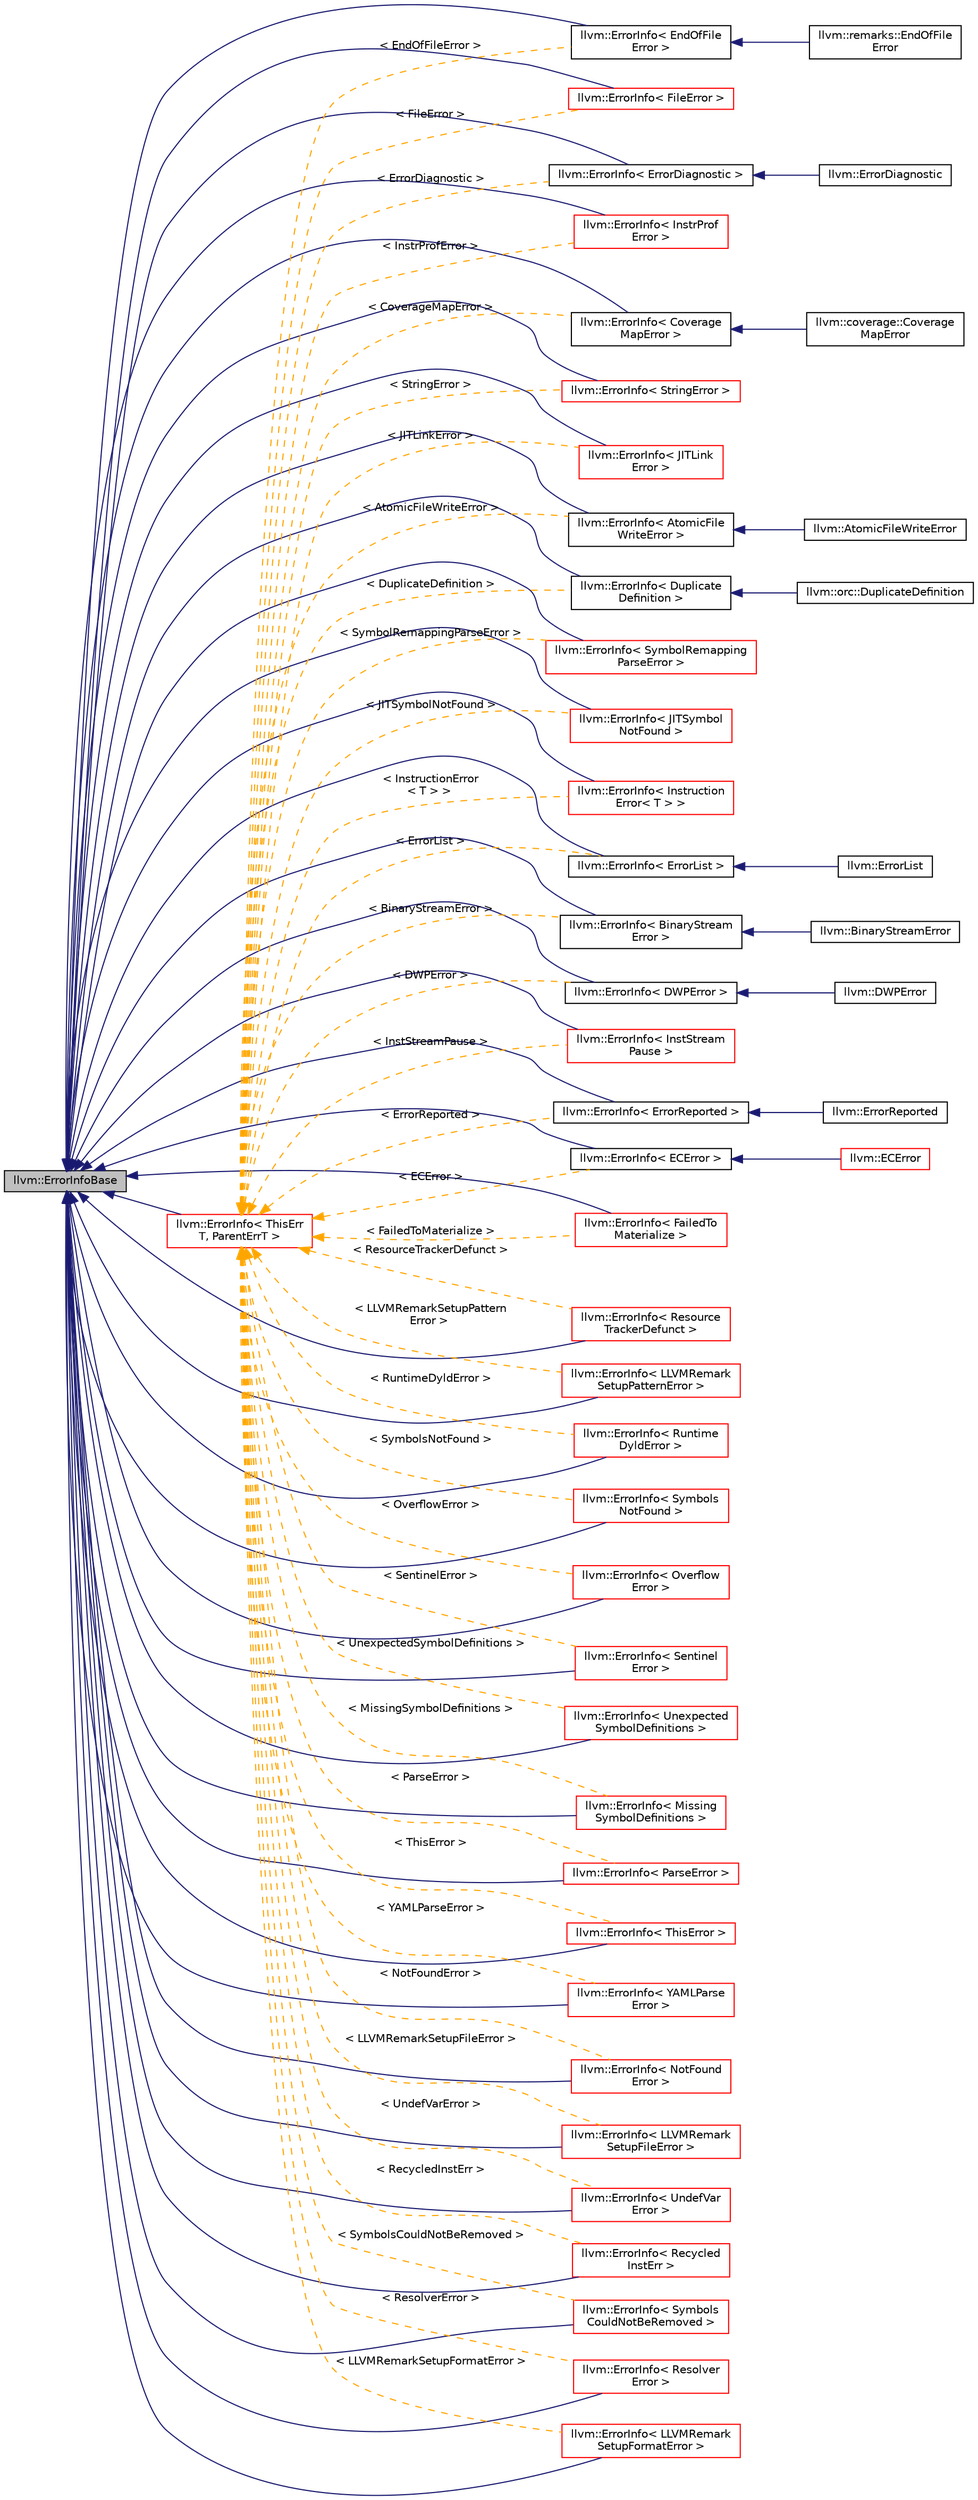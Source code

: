 digraph "llvm::ErrorInfoBase"
{
 // LATEX_PDF_SIZE
  bgcolor="transparent";
  edge [fontname="Helvetica",fontsize="10",labelfontname="Helvetica",labelfontsize="10"];
  node [fontname="Helvetica",fontsize="10",shape=record];
  rankdir="LR";
  Node1 [label="llvm::ErrorInfoBase",height=0.2,width=0.4,color="black", fillcolor="grey75", style="filled", fontcolor="black",tooltip="Base class for error info classes."];
  Node1 -> Node2 [dir="back",color="midnightblue",fontsize="10",style="solid",fontname="Helvetica"];
  Node2 [label="llvm::ErrorInfo\< AtomicFile\lWriteError \>",height=0.2,width=0.4,color="black",URL="$classllvm_1_1ErrorInfo.html",tooltip=" "];
  Node2 -> Node3 [dir="back",color="midnightblue",fontsize="10",style="solid",fontname="Helvetica"];
  Node3 [label="llvm::AtomicFileWriteError",height=0.2,width=0.4,color="black",URL="$classllvm_1_1AtomicFileWriteError.html",tooltip=" "];
  Node1 -> Node4 [dir="back",color="midnightblue",fontsize="10",style="solid",fontname="Helvetica"];
  Node4 [label="llvm::ErrorInfo\< BinaryStream\lError \>",height=0.2,width=0.4,color="black",URL="$classllvm_1_1ErrorInfo.html",tooltip=" "];
  Node4 -> Node5 [dir="back",color="midnightblue",fontsize="10",style="solid",fontname="Helvetica"];
  Node5 [label="llvm::BinaryStreamError",height=0.2,width=0.4,color="black",URL="$classllvm_1_1BinaryStreamError.html",tooltip="Base class for errors originating when parsing raw PDB files."];
  Node1 -> Node6 [dir="back",color="midnightblue",fontsize="10",style="solid",fontname="Helvetica"];
  Node6 [label="llvm::ErrorInfo\< Coverage\lMapError \>",height=0.2,width=0.4,color="black",URL="$classllvm_1_1ErrorInfo.html",tooltip=" "];
  Node6 -> Node7 [dir="back",color="midnightblue",fontsize="10",style="solid",fontname="Helvetica"];
  Node7 [label="llvm::coverage::Coverage\lMapError",height=0.2,width=0.4,color="black",URL="$classllvm_1_1coverage_1_1CoverageMapError.html",tooltip=" "];
  Node1 -> Node8 [dir="back",color="midnightblue",fontsize="10",style="solid",fontname="Helvetica"];
  Node8 [label="llvm::ErrorInfo\< Duplicate\lDefinition \>",height=0.2,width=0.4,color="black",URL="$classllvm_1_1ErrorInfo.html",tooltip=" "];
  Node8 -> Node9 [dir="back",color="midnightblue",fontsize="10",style="solid",fontname="Helvetica"];
  Node9 [label="llvm::orc::DuplicateDefinition",height=0.2,width=0.4,color="black",URL="$classllvm_1_1orc_1_1DuplicateDefinition.html",tooltip=" "];
  Node1 -> Node10 [dir="back",color="midnightblue",fontsize="10",style="solid",fontname="Helvetica"];
  Node10 [label="llvm::ErrorInfo\< DWPError \>",height=0.2,width=0.4,color="black",URL="$classllvm_1_1ErrorInfo.html",tooltip=" "];
  Node10 -> Node11 [dir="back",color="midnightblue",fontsize="10",style="solid",fontname="Helvetica"];
  Node11 [label="llvm::DWPError",height=0.2,width=0.4,color="black",URL="$classllvm_1_1DWPError.html",tooltip=" "];
  Node1 -> Node12 [dir="back",color="midnightblue",fontsize="10",style="solid",fontname="Helvetica"];
  Node12 [label="llvm::ErrorInfo\< ECError \>",height=0.2,width=0.4,color="black",URL="$classllvm_1_1ErrorInfo.html",tooltip=" "];
  Node12 -> Node13 [dir="back",color="midnightblue",fontsize="10",style="solid",fontname="Helvetica"];
  Node13 [label="llvm::ECError",height=0.2,width=0.4,color="red",URL="$classllvm_1_1ECError.html",tooltip="This class wraps a std::error_code in a Error."];
  Node1 -> Node18 [dir="back",color="midnightblue",fontsize="10",style="solid",fontname="Helvetica"];
  Node18 [label="llvm::ErrorInfo\< EndOfFile\lError \>",height=0.2,width=0.4,color="black",URL="$classllvm_1_1ErrorInfo.html",tooltip=" "];
  Node18 -> Node19 [dir="back",color="midnightblue",fontsize="10",style="solid",fontname="Helvetica"];
  Node19 [label="llvm::remarks::EndOfFile\lError",height=0.2,width=0.4,color="black",URL="$classllvm_1_1remarks_1_1EndOfFileError.html",tooltip=" "];
  Node1 -> Node20 [dir="back",color="midnightblue",fontsize="10",style="solid",fontname="Helvetica"];
  Node20 [label="llvm::ErrorInfo\< ErrorDiagnostic \>",height=0.2,width=0.4,color="black",URL="$classllvm_1_1ErrorInfo.html",tooltip=" "];
  Node20 -> Node21 [dir="back",color="midnightblue",fontsize="10",style="solid",fontname="Helvetica"];
  Node21 [label="llvm::ErrorDiagnostic",height=0.2,width=0.4,color="black",URL="$classllvm_1_1ErrorDiagnostic.html",tooltip="Class to represent an error holding a diagnostic with location information used when printing it."];
  Node1 -> Node22 [dir="back",color="midnightblue",fontsize="10",style="solid",fontname="Helvetica"];
  Node22 [label="llvm::ErrorInfo\< ErrorList \>",height=0.2,width=0.4,color="black",URL="$classllvm_1_1ErrorInfo.html",tooltip=" "];
  Node22 -> Node23 [dir="back",color="midnightblue",fontsize="10",style="solid",fontname="Helvetica"];
  Node23 [label="llvm::ErrorList",height=0.2,width=0.4,color="black",URL="$classllvm_1_1ErrorList.html",tooltip="Special ErrorInfo subclass representing a list of ErrorInfos."];
  Node1 -> Node24 [dir="back",color="midnightblue",fontsize="10",style="solid",fontname="Helvetica"];
  Node24 [label="llvm::ErrorInfo\< ErrorReported \>",height=0.2,width=0.4,color="black",URL="$classllvm_1_1ErrorInfo.html",tooltip=" "];
  Node24 -> Node25 [dir="back",color="midnightblue",fontsize="10",style="solid",fontname="Helvetica"];
  Node25 [label="llvm::ErrorReported",height=0.2,width=0.4,color="black",URL="$classllvm_1_1ErrorReported.html",tooltip="An error that has already been reported."];
  Node1 -> Node26 [dir="back",color="midnightblue",fontsize="10",style="solid",fontname="Helvetica"];
  Node26 [label="llvm::ErrorInfo\< FailedTo\lMaterialize \>",height=0.2,width=0.4,color="red",URL="$classllvm_1_1ErrorInfo.html",tooltip=" "];
  Node1 -> Node28 [dir="back",color="midnightblue",fontsize="10",style="solid",fontname="Helvetica"];
  Node28 [label="llvm::ErrorInfo\< FileError \>",height=0.2,width=0.4,color="red",URL="$classllvm_1_1ErrorInfo.html",tooltip=" "];
  Node1 -> Node30 [dir="back",color="midnightblue",fontsize="10",style="solid",fontname="Helvetica"];
  Node30 [label="llvm::ErrorInfo\< InstrProf\lError \>",height=0.2,width=0.4,color="red",URL="$classllvm_1_1ErrorInfo.html",tooltip=" "];
  Node1 -> Node32 [dir="back",color="midnightblue",fontsize="10",style="solid",fontname="Helvetica"];
  Node32 [label="llvm::ErrorInfo\< Instruction\lError\< T \> \>",height=0.2,width=0.4,color="red",URL="$classllvm_1_1ErrorInfo.html",tooltip=" "];
  Node1 -> Node34 [dir="back",color="midnightblue",fontsize="10",style="solid",fontname="Helvetica"];
  Node34 [label="llvm::ErrorInfo\< InstStream\lPause \>",height=0.2,width=0.4,color="red",URL="$classllvm_1_1ErrorInfo.html",tooltip=" "];
  Node1 -> Node36 [dir="back",color="midnightblue",fontsize="10",style="solid",fontname="Helvetica"];
  Node36 [label="llvm::ErrorInfo\< JITLink\lError \>",height=0.2,width=0.4,color="red",URL="$classllvm_1_1ErrorInfo.html",tooltip=" "];
  Node1 -> Node38 [dir="back",color="midnightblue",fontsize="10",style="solid",fontname="Helvetica"];
  Node38 [label="llvm::ErrorInfo\< JITSymbol\lNotFound \>",height=0.2,width=0.4,color="red",URL="$classllvm_1_1ErrorInfo.html",tooltip=" "];
  Node1 -> Node40 [dir="back",color="midnightblue",fontsize="10",style="solid",fontname="Helvetica"];
  Node40 [label="llvm::ErrorInfo\< LLVMRemark\lSetupFileError \>",height=0.2,width=0.4,color="red",URL="$classllvm_1_1ErrorInfo.html",tooltip=" "];
  Node1 -> Node43 [dir="back",color="midnightblue",fontsize="10",style="solid",fontname="Helvetica"];
  Node43 [label="llvm::ErrorInfo\< LLVMRemark\lSetupFormatError \>",height=0.2,width=0.4,color="red",URL="$classllvm_1_1ErrorInfo.html",tooltip=" "];
  Node1 -> Node46 [dir="back",color="midnightblue",fontsize="10",style="solid",fontname="Helvetica"];
  Node46 [label="llvm::ErrorInfo\< LLVMRemark\lSetupPatternError \>",height=0.2,width=0.4,color="red",URL="$classllvm_1_1ErrorInfo.html",tooltip=" "];
  Node1 -> Node49 [dir="back",color="midnightblue",fontsize="10",style="solid",fontname="Helvetica"];
  Node49 [label="llvm::ErrorInfo\< Missing\lSymbolDefinitions \>",height=0.2,width=0.4,color="red",URL="$classllvm_1_1ErrorInfo.html",tooltip=" "];
  Node1 -> Node51 [dir="back",color="midnightblue",fontsize="10",style="solid",fontname="Helvetica"];
  Node51 [label="llvm::ErrorInfo\< NotFound\lError \>",height=0.2,width=0.4,color="red",URL="$classllvm_1_1ErrorInfo.html",tooltip=" "];
  Node1 -> Node53 [dir="back",color="midnightblue",fontsize="10",style="solid",fontname="Helvetica"];
  Node53 [label="llvm::ErrorInfo\< Overflow\lError \>",height=0.2,width=0.4,color="red",URL="$classllvm_1_1ErrorInfo.html",tooltip=" "];
  Node1 -> Node55 [dir="back",color="midnightblue",fontsize="10",style="solid",fontname="Helvetica"];
  Node55 [label="llvm::ErrorInfo\< ParseError \>",height=0.2,width=0.4,color="red",URL="$classllvm_1_1ErrorInfo.html",tooltip=" "];
  Node1 -> Node57 [dir="back",color="midnightblue",fontsize="10",style="solid",fontname="Helvetica"];
  Node57 [label="llvm::ErrorInfo\< Recycled\lInstErr \>",height=0.2,width=0.4,color="red",URL="$classllvm_1_1ErrorInfo.html",tooltip=" "];
  Node1 -> Node59 [dir="back",color="midnightblue",fontsize="10",style="solid",fontname="Helvetica"];
  Node59 [label="llvm::ErrorInfo\< Resolver\lError \>",height=0.2,width=0.4,color="red",URL="$classllvm_1_1ErrorInfo.html",tooltip=" "];
  Node1 -> Node61 [dir="back",color="midnightblue",fontsize="10",style="solid",fontname="Helvetica"];
  Node61 [label="llvm::ErrorInfo\< Resource\lTrackerDefunct \>",height=0.2,width=0.4,color="red",URL="$classllvm_1_1ErrorInfo.html",tooltip=" "];
  Node1 -> Node63 [dir="back",color="midnightblue",fontsize="10",style="solid",fontname="Helvetica"];
  Node63 [label="llvm::ErrorInfo\< Runtime\lDyldError \>",height=0.2,width=0.4,color="red",URL="$classllvm_1_1ErrorInfo.html",tooltip=" "];
  Node1 -> Node65 [dir="back",color="midnightblue",fontsize="10",style="solid",fontname="Helvetica"];
  Node65 [label="llvm::ErrorInfo\< Sentinel\lError \>",height=0.2,width=0.4,color="red",URL="$classllvm_1_1ErrorInfo.html",tooltip=" "];
  Node1 -> Node67 [dir="back",color="midnightblue",fontsize="10",style="solid",fontname="Helvetica"];
  Node67 [label="llvm::ErrorInfo\< StringError \>",height=0.2,width=0.4,color="red",URL="$classllvm_1_1ErrorInfo.html",tooltip=" "];
  Node1 -> Node79 [dir="back",color="midnightblue",fontsize="10",style="solid",fontname="Helvetica"];
  Node79 [label="llvm::ErrorInfo\< SymbolRemapping\lParseError \>",height=0.2,width=0.4,color="red",URL="$classllvm_1_1ErrorInfo.html",tooltip=" "];
  Node1 -> Node81 [dir="back",color="midnightblue",fontsize="10",style="solid",fontname="Helvetica"];
  Node81 [label="llvm::ErrorInfo\< Symbols\lCouldNotBeRemoved \>",height=0.2,width=0.4,color="red",URL="$classllvm_1_1ErrorInfo.html",tooltip=" "];
  Node1 -> Node83 [dir="back",color="midnightblue",fontsize="10",style="solid",fontname="Helvetica"];
  Node83 [label="llvm::ErrorInfo\< Symbols\lNotFound \>",height=0.2,width=0.4,color="red",URL="$classllvm_1_1ErrorInfo.html",tooltip=" "];
  Node1 -> Node85 [dir="back",color="midnightblue",fontsize="10",style="solid",fontname="Helvetica"];
  Node85 [label="llvm::ErrorInfo\< ThisError \>",height=0.2,width=0.4,color="red",URL="$classllvm_1_1ErrorInfo.html",tooltip=" "];
  Node1 -> Node87 [dir="back",color="midnightblue",fontsize="10",style="solid",fontname="Helvetica"];
  Node87 [label="llvm::ErrorInfo\< UndefVar\lError \>",height=0.2,width=0.4,color="red",URL="$classllvm_1_1ErrorInfo.html",tooltip=" "];
  Node1 -> Node89 [dir="back",color="midnightblue",fontsize="10",style="solid",fontname="Helvetica"];
  Node89 [label="llvm::ErrorInfo\< Unexpected\lSymbolDefinitions \>",height=0.2,width=0.4,color="red",URL="$classllvm_1_1ErrorInfo.html",tooltip=" "];
  Node1 -> Node91 [dir="back",color="midnightblue",fontsize="10",style="solid",fontname="Helvetica"];
  Node91 [label="llvm::ErrorInfo\< YAMLParse\lError \>",height=0.2,width=0.4,color="red",URL="$classllvm_1_1ErrorInfo.html",tooltip=" "];
  Node1 -> Node93 [dir="back",color="midnightblue",fontsize="10",style="solid",fontname="Helvetica"];
  Node93 [label="llvm::ErrorInfo\< ThisErr\lT, ParentErrT \>",height=0.2,width=0.4,color="red",URL="$classllvm_1_1ErrorInfo.html",tooltip="Base class for user error types."];
  Node93 -> Node89 [dir="back",color="orange",fontsize="10",style="dashed",label=" \< UnexpectedSymbolDefinitions \>" ,fontname="Helvetica"];
  Node93 -> Node28 [dir="back",color="orange",fontsize="10",style="dashed",label=" \< FileError \>" ,fontname="Helvetica"];
  Node93 -> Node91 [dir="back",color="orange",fontsize="10",style="dashed",label=" \< YAMLParseError \>" ,fontname="Helvetica"];
  Node93 -> Node79 [dir="back",color="orange",fontsize="10",style="dashed",label=" \< SymbolRemappingParseError \>" ,fontname="Helvetica"];
  Node93 -> Node83 [dir="back",color="orange",fontsize="10",style="dashed",label=" \< SymbolsNotFound \>" ,fontname="Helvetica"];
  Node93 -> Node22 [dir="back",color="orange",fontsize="10",style="dashed",label=" \< ErrorList \>" ,fontname="Helvetica"];
  Node93 -> Node24 [dir="back",color="orange",fontsize="10",style="dashed",label=" \< ErrorReported \>" ,fontname="Helvetica"];
  Node93 -> Node87 [dir="back",color="orange",fontsize="10",style="dashed",label=" \< UndefVarError \>" ,fontname="Helvetica"];
  Node93 -> Node49 [dir="back",color="orange",fontsize="10",style="dashed",label=" \< MissingSymbolDefinitions \>" ,fontname="Helvetica"];
  Node93 -> Node65 [dir="back",color="orange",fontsize="10",style="dashed",label=" \< SentinelError \>" ,fontname="Helvetica"];
  Node93 -> Node32 [dir="back",color="orange",fontsize="10",style="dashed",label=" \< InstructionError\l\< T \> \>" ,fontname="Helvetica"];
  Node93 -> Node55 [dir="back",color="orange",fontsize="10",style="dashed",label=" \< ParseError \>" ,fontname="Helvetica"];
  Node93 -> Node10 [dir="back",color="orange",fontsize="10",style="dashed",label=" \< DWPError \>" ,fontname="Helvetica"];
  Node93 -> Node59 [dir="back",color="orange",fontsize="10",style="dashed",label=" \< ResolverError \>" ,fontname="Helvetica"];
  Node93 -> Node34 [dir="back",color="orange",fontsize="10",style="dashed",label=" \< InstStreamPause \>" ,fontname="Helvetica"];
  Node93 -> Node4 [dir="back",color="orange",fontsize="10",style="dashed",label=" \< BinaryStreamError \>" ,fontname="Helvetica"];
  Node93 -> Node43 [dir="back",color="orange",fontsize="10",style="dashed",label=" \< LLVMRemarkSetupFormatError \>" ,fontname="Helvetica"];
  Node93 -> Node36 [dir="back",color="orange",fontsize="10",style="dashed",label=" \< JITLinkError \>" ,fontname="Helvetica"];
  Node93 -> Node8 [dir="back",color="orange",fontsize="10",style="dashed",label=" \< DuplicateDefinition \>" ,fontname="Helvetica"];
  Node93 -> Node63 [dir="back",color="orange",fontsize="10",style="dashed",label=" \< RuntimeDyldError \>" ,fontname="Helvetica"];
  Node93 -> Node67 [dir="back",color="orange",fontsize="10",style="dashed",label=" \< StringError \>" ,fontname="Helvetica"];
  Node93 -> Node18 [dir="back",color="orange",fontsize="10",style="dashed",label=" \< EndOfFileError \>" ,fontname="Helvetica"];
  Node93 -> Node53 [dir="back",color="orange",fontsize="10",style="dashed",label=" \< OverflowError \>" ,fontname="Helvetica"];
  Node93 -> Node51 [dir="back",color="orange",fontsize="10",style="dashed",label=" \< NotFoundError \>" ,fontname="Helvetica"];
  Node93 -> Node81 [dir="back",color="orange",fontsize="10",style="dashed",label=" \< SymbolsCouldNotBeRemoved \>" ,fontname="Helvetica"];
  Node93 -> Node85 [dir="back",color="orange",fontsize="10",style="dashed",label=" \< ThisError \>" ,fontname="Helvetica"];
  Node93 -> Node46 [dir="back",color="orange",fontsize="10",style="dashed",label=" \< LLVMRemarkSetupPattern\lError \>" ,fontname="Helvetica"];
  Node93 -> Node6 [dir="back",color="orange",fontsize="10",style="dashed",label=" \< CoverageMapError \>" ,fontname="Helvetica"];
  Node93 -> Node26 [dir="back",color="orange",fontsize="10",style="dashed",label=" \< FailedToMaterialize \>" ,fontname="Helvetica"];
  Node93 -> Node12 [dir="back",color="orange",fontsize="10",style="dashed",label=" \< ECError \>" ,fontname="Helvetica"];
  Node93 -> Node20 [dir="back",color="orange",fontsize="10",style="dashed",label=" \< ErrorDiagnostic \>" ,fontname="Helvetica"];
  Node93 -> Node2 [dir="back",color="orange",fontsize="10",style="dashed",label=" \< AtomicFileWriteError \>" ,fontname="Helvetica"];
  Node93 -> Node38 [dir="back",color="orange",fontsize="10",style="dashed",label=" \< JITSymbolNotFound \>" ,fontname="Helvetica"];
  Node93 -> Node30 [dir="back",color="orange",fontsize="10",style="dashed",label=" \< InstrProfError \>" ,fontname="Helvetica"];
  Node93 -> Node57 [dir="back",color="orange",fontsize="10",style="dashed",label=" \< RecycledInstErr \>" ,fontname="Helvetica"];
  Node93 -> Node40 [dir="back",color="orange",fontsize="10",style="dashed",label=" \< LLVMRemarkSetupFileError \>" ,fontname="Helvetica"];
  Node93 -> Node61 [dir="back",color="orange",fontsize="10",style="dashed",label=" \< ResourceTrackerDefunct \>" ,fontname="Helvetica"];
}

